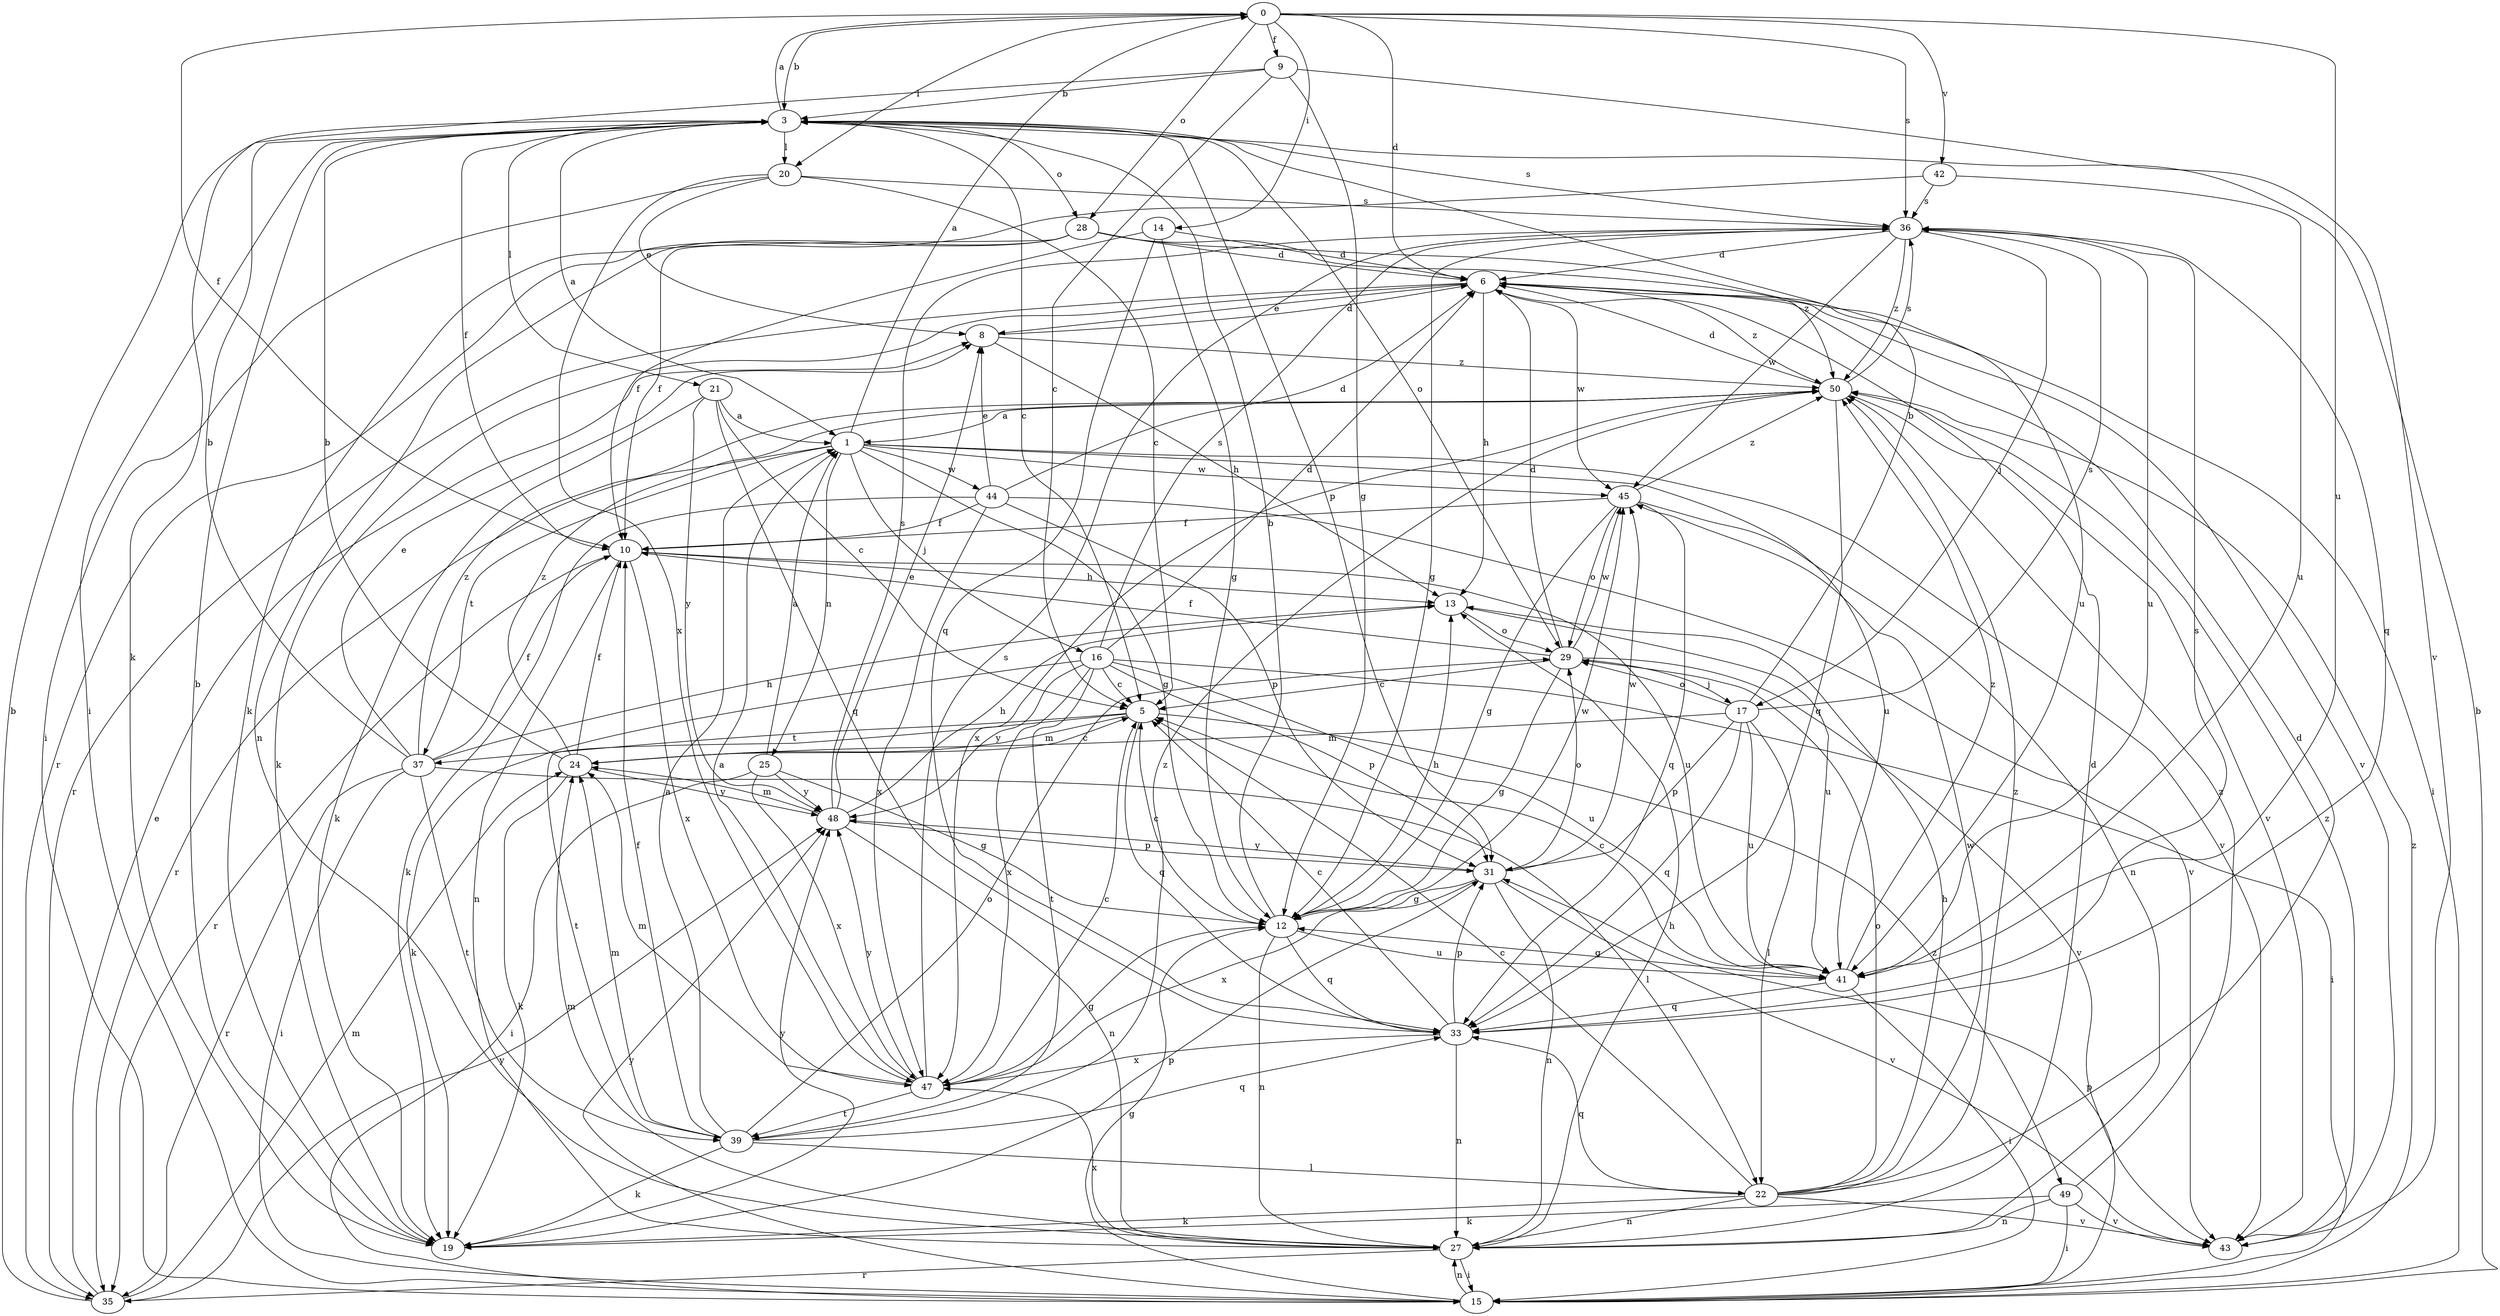 strict digraph  {
0;
1;
3;
5;
6;
8;
9;
10;
12;
13;
14;
15;
16;
17;
19;
20;
21;
22;
24;
25;
27;
28;
29;
31;
33;
35;
36;
37;
39;
41;
42;
43;
44;
45;
47;
48;
49;
50;
0 -> 3  [label=b];
0 -> 6  [label=d];
0 -> 9  [label=f];
0 -> 10  [label=f];
0 -> 14  [label=i];
0 -> 20  [label=l];
0 -> 28  [label=o];
0 -> 36  [label=s];
0 -> 41  [label=u];
0 -> 42  [label=v];
1 -> 0  [label=a];
1 -> 12  [label=g];
1 -> 16  [label=j];
1 -> 25  [label=n];
1 -> 35  [label=r];
1 -> 37  [label=t];
1 -> 41  [label=u];
1 -> 43  [label=v];
1 -> 44  [label=w];
1 -> 45  [label=w];
3 -> 0  [label=a];
3 -> 1  [label=a];
3 -> 5  [label=c];
3 -> 10  [label=f];
3 -> 15  [label=i];
3 -> 20  [label=l];
3 -> 21  [label=l];
3 -> 28  [label=o];
3 -> 29  [label=o];
3 -> 31  [label=p];
3 -> 36  [label=s];
5 -> 24  [label=m];
5 -> 33  [label=q];
5 -> 37  [label=t];
5 -> 39  [label=t];
5 -> 49  [label=z];
6 -> 8  [label=e];
6 -> 13  [label=h];
6 -> 15  [label=i];
6 -> 19  [label=k];
6 -> 35  [label=r];
6 -> 43  [label=v];
6 -> 45  [label=w];
6 -> 50  [label=z];
8 -> 6  [label=d];
8 -> 13  [label=h];
8 -> 50  [label=z];
9 -> 3  [label=b];
9 -> 5  [label=c];
9 -> 12  [label=g];
9 -> 19  [label=k];
9 -> 43  [label=v];
10 -> 13  [label=h];
10 -> 27  [label=n];
10 -> 35  [label=r];
10 -> 41  [label=u];
10 -> 47  [label=x];
12 -> 3  [label=b];
12 -> 5  [label=c];
12 -> 13  [label=h];
12 -> 27  [label=n];
12 -> 33  [label=q];
12 -> 41  [label=u];
12 -> 45  [label=w];
13 -> 29  [label=o];
13 -> 41  [label=u];
14 -> 6  [label=d];
14 -> 10  [label=f];
14 -> 12  [label=g];
14 -> 33  [label=q];
15 -> 3  [label=b];
15 -> 12  [label=g];
15 -> 27  [label=n];
15 -> 31  [label=p];
15 -> 48  [label=y];
15 -> 50  [label=z];
16 -> 5  [label=c];
16 -> 6  [label=d];
16 -> 15  [label=i];
16 -> 19  [label=k];
16 -> 31  [label=p];
16 -> 36  [label=s];
16 -> 39  [label=t];
16 -> 41  [label=u];
16 -> 47  [label=x];
16 -> 48  [label=y];
17 -> 3  [label=b];
17 -> 22  [label=l];
17 -> 24  [label=m];
17 -> 29  [label=o];
17 -> 31  [label=p];
17 -> 33  [label=q];
17 -> 36  [label=s];
17 -> 41  [label=u];
19 -> 3  [label=b];
19 -> 31  [label=p];
19 -> 48  [label=y];
20 -> 5  [label=c];
20 -> 8  [label=e];
20 -> 15  [label=i];
20 -> 36  [label=s];
20 -> 47  [label=x];
21 -> 1  [label=a];
21 -> 5  [label=c];
21 -> 19  [label=k];
21 -> 33  [label=q];
21 -> 48  [label=y];
22 -> 5  [label=c];
22 -> 6  [label=d];
22 -> 13  [label=h];
22 -> 19  [label=k];
22 -> 27  [label=n];
22 -> 29  [label=o];
22 -> 33  [label=q];
22 -> 43  [label=v];
22 -> 45  [label=w];
22 -> 50  [label=z];
24 -> 3  [label=b];
24 -> 5  [label=c];
24 -> 10  [label=f];
24 -> 19  [label=k];
24 -> 48  [label=y];
24 -> 50  [label=z];
25 -> 1  [label=a];
25 -> 12  [label=g];
25 -> 15  [label=i];
25 -> 47  [label=x];
25 -> 48  [label=y];
27 -> 6  [label=d];
27 -> 13  [label=h];
27 -> 15  [label=i];
27 -> 24  [label=m];
27 -> 35  [label=r];
27 -> 47  [label=x];
28 -> 6  [label=d];
28 -> 10  [label=f];
28 -> 27  [label=n];
28 -> 35  [label=r];
28 -> 41  [label=u];
28 -> 50  [label=z];
29 -> 5  [label=c];
29 -> 6  [label=d];
29 -> 10  [label=f];
29 -> 12  [label=g];
29 -> 17  [label=j];
29 -> 43  [label=v];
29 -> 45  [label=w];
31 -> 12  [label=g];
31 -> 27  [label=n];
31 -> 29  [label=o];
31 -> 43  [label=v];
31 -> 45  [label=w];
31 -> 47  [label=x];
31 -> 48  [label=y];
33 -> 5  [label=c];
33 -> 27  [label=n];
33 -> 31  [label=p];
33 -> 36  [label=s];
33 -> 47  [label=x];
35 -> 3  [label=b];
35 -> 8  [label=e];
35 -> 24  [label=m];
35 -> 48  [label=y];
36 -> 6  [label=d];
36 -> 12  [label=g];
36 -> 17  [label=j];
36 -> 33  [label=q];
36 -> 41  [label=u];
36 -> 45  [label=w];
36 -> 50  [label=z];
37 -> 3  [label=b];
37 -> 8  [label=e];
37 -> 10  [label=f];
37 -> 13  [label=h];
37 -> 15  [label=i];
37 -> 22  [label=l];
37 -> 35  [label=r];
37 -> 39  [label=t];
37 -> 50  [label=z];
39 -> 1  [label=a];
39 -> 10  [label=f];
39 -> 19  [label=k];
39 -> 22  [label=l];
39 -> 24  [label=m];
39 -> 29  [label=o];
39 -> 33  [label=q];
39 -> 50  [label=z];
41 -> 5  [label=c];
41 -> 12  [label=g];
41 -> 15  [label=i];
41 -> 33  [label=q];
41 -> 50  [label=z];
42 -> 19  [label=k];
42 -> 36  [label=s];
42 -> 41  [label=u];
43 -> 50  [label=z];
44 -> 6  [label=d];
44 -> 8  [label=e];
44 -> 10  [label=f];
44 -> 19  [label=k];
44 -> 31  [label=p];
44 -> 43  [label=v];
44 -> 47  [label=x];
45 -> 10  [label=f];
45 -> 12  [label=g];
45 -> 27  [label=n];
45 -> 29  [label=o];
45 -> 33  [label=q];
45 -> 50  [label=z];
47 -> 1  [label=a];
47 -> 5  [label=c];
47 -> 12  [label=g];
47 -> 24  [label=m];
47 -> 36  [label=s];
47 -> 39  [label=t];
47 -> 48  [label=y];
48 -> 8  [label=e];
48 -> 13  [label=h];
48 -> 24  [label=m];
48 -> 27  [label=n];
48 -> 31  [label=p];
48 -> 36  [label=s];
49 -> 15  [label=i];
49 -> 19  [label=k];
49 -> 27  [label=n];
49 -> 43  [label=v];
49 -> 50  [label=z];
50 -> 1  [label=a];
50 -> 6  [label=d];
50 -> 33  [label=q];
50 -> 36  [label=s];
50 -> 43  [label=v];
50 -> 47  [label=x];
}
